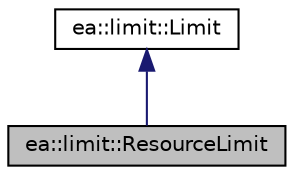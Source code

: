 digraph "ea::limit::ResourceLimit"
{
 // LATEX_PDF_SIZE
  edge [fontname="Helvetica",fontsize="10",labelfontname="Helvetica",labelfontsize="10"];
  node [fontname="Helvetica",fontsize="10",shape=record];
  Node1 [label="ea::limit::ResourceLimit",height=0.2,width=0.4,color="black", fillcolor="grey75", style="filled", fontcolor="black",tooltip="This limit controls the execution by limiting time and memory consumption of an algorithm."];
  Node2 -> Node1 [dir="back",color="midnightblue",fontsize="10",style="solid",fontname="Helvetica"];
  Node2 [label="ea::limit::Limit",height=0.2,width=0.4,color="black", fillcolor="white", style="filled",URL="$classea_1_1limit_1_1Limit.html",tooltip="This is an interface for all limits that control the execution of an algorithm."];
}
